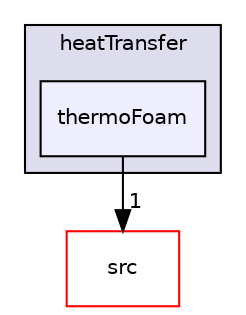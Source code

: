 digraph "applications/solvers/heatTransfer/thermoFoam" {
  bgcolor=transparent;
  compound=true
  node [ fontsize="10", fontname="Helvetica"];
  edge [ labelfontsize="10", labelfontname="Helvetica"];
  subgraph clusterdir_faee72e18493b47f6f5cdf576f4c62ea {
    graph [ bgcolor="#ddddee", pencolor="black", label="heatTransfer" fontname="Helvetica", fontsize="10", URL="dir_faee72e18493b47f6f5cdf576f4c62ea.html"]
  dir_d3cc969129dd312714607110e186c25f [shape=box, label="thermoFoam", style="filled", fillcolor="#eeeeff", pencolor="black", URL="dir_d3cc969129dd312714607110e186c25f.html"];
  }
  dir_68267d1309a1af8e8297ef4c3efbcdba [shape=box label="src" color="red" URL="dir_68267d1309a1af8e8297ef4c3efbcdba.html"];
  dir_d3cc969129dd312714607110e186c25f->dir_68267d1309a1af8e8297ef4c3efbcdba [headlabel="1", labeldistance=1.5 headhref="dir_000102_000737.html"];
}
